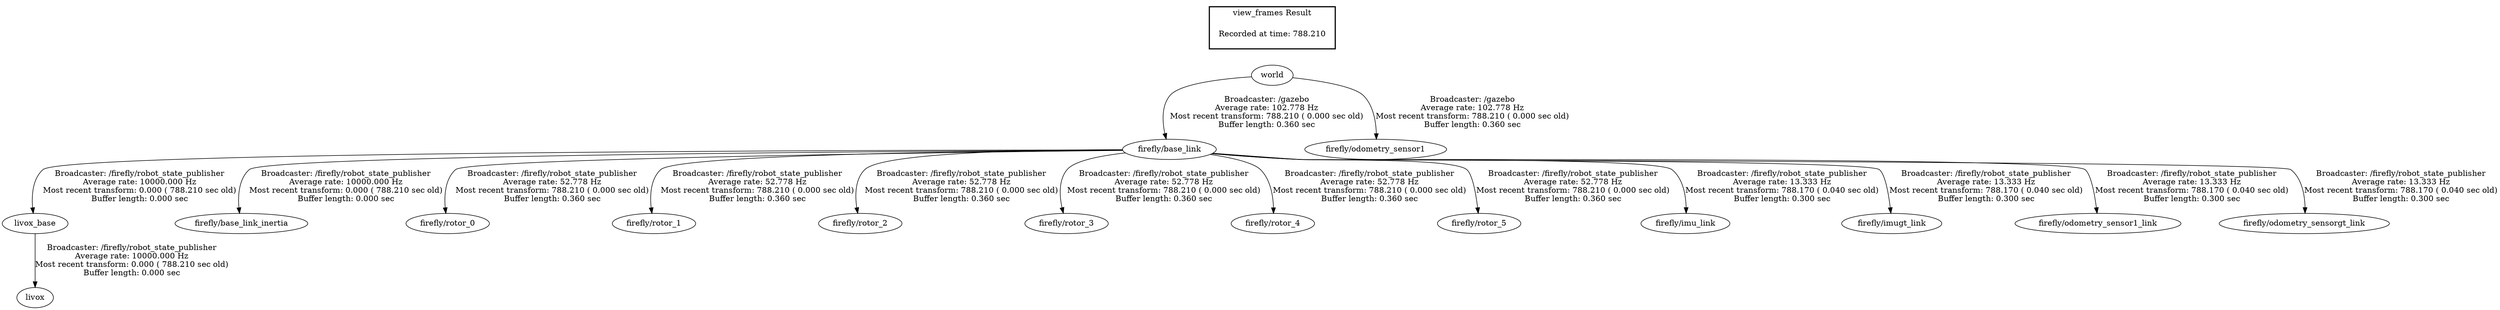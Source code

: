digraph G {
"firefly/base_link" -> "livox_base"[label="Broadcaster: /firefly/robot_state_publisher\nAverage rate: 10000.000 Hz\nMost recent transform: 0.000 ( 788.210 sec old)\nBuffer length: 0.000 sec\n"];
"world" -> "firefly/base_link"[label="Broadcaster: /gazebo\nAverage rate: 102.778 Hz\nMost recent transform: 788.210 ( 0.000 sec old)\nBuffer length: 0.360 sec\n"];
"firefly/base_link" -> "firefly/base_link_inertia"[label="Broadcaster: /firefly/robot_state_publisher\nAverage rate: 10000.000 Hz\nMost recent transform: 0.000 ( 788.210 sec old)\nBuffer length: 0.000 sec\n"];
"livox_base" -> "livox"[label="Broadcaster: /firefly/robot_state_publisher\nAverage rate: 10000.000 Hz\nMost recent transform: 0.000 ( 788.210 sec old)\nBuffer length: 0.000 sec\n"];
"world" -> "firefly/odometry_sensor1"[label="Broadcaster: /gazebo\nAverage rate: 102.778 Hz\nMost recent transform: 788.210 ( 0.000 sec old)\nBuffer length: 0.360 sec\n"];
"firefly/base_link" -> "firefly/rotor_0"[label="Broadcaster: /firefly/robot_state_publisher\nAverage rate: 52.778 Hz\nMost recent transform: 788.210 ( 0.000 sec old)\nBuffer length: 0.360 sec\n"];
"firefly/base_link" -> "firefly/rotor_1"[label="Broadcaster: /firefly/robot_state_publisher\nAverage rate: 52.778 Hz\nMost recent transform: 788.210 ( 0.000 sec old)\nBuffer length: 0.360 sec\n"];
"firefly/base_link" -> "firefly/rotor_2"[label="Broadcaster: /firefly/robot_state_publisher\nAverage rate: 52.778 Hz\nMost recent transform: 788.210 ( 0.000 sec old)\nBuffer length: 0.360 sec\n"];
"firefly/base_link" -> "firefly/rotor_3"[label="Broadcaster: /firefly/robot_state_publisher\nAverage rate: 52.778 Hz\nMost recent transform: 788.210 ( 0.000 sec old)\nBuffer length: 0.360 sec\n"];
"firefly/base_link" -> "firefly/rotor_4"[label="Broadcaster: /firefly/robot_state_publisher\nAverage rate: 52.778 Hz\nMost recent transform: 788.210 ( 0.000 sec old)\nBuffer length: 0.360 sec\n"];
"firefly/base_link" -> "firefly/rotor_5"[label="Broadcaster: /firefly/robot_state_publisher\nAverage rate: 52.778 Hz\nMost recent transform: 788.210 ( 0.000 sec old)\nBuffer length: 0.360 sec\n"];
"firefly/base_link" -> "firefly/imu_link"[label="Broadcaster: /firefly/robot_state_publisher\nAverage rate: 13.333 Hz\nMost recent transform: 788.170 ( 0.040 sec old)\nBuffer length: 0.300 sec\n"];
"firefly/base_link" -> "firefly/imugt_link"[label="Broadcaster: /firefly/robot_state_publisher\nAverage rate: 13.333 Hz\nMost recent transform: 788.170 ( 0.040 sec old)\nBuffer length: 0.300 sec\n"];
"firefly/base_link" -> "firefly/odometry_sensor1_link"[label="Broadcaster: /firefly/robot_state_publisher\nAverage rate: 13.333 Hz\nMost recent transform: 788.170 ( 0.040 sec old)\nBuffer length: 0.300 sec\n"];
"firefly/base_link" -> "firefly/odometry_sensorgt_link"[label="Broadcaster: /firefly/robot_state_publisher\nAverage rate: 13.333 Hz\nMost recent transform: 788.170 ( 0.040 sec old)\nBuffer length: 0.300 sec\n"];
edge [style=invis];
 subgraph cluster_legend { style=bold; color=black; label ="view_frames Result";
"Recorded at time: 788.210"[ shape=plaintext ] ;
 }->"world";
}
